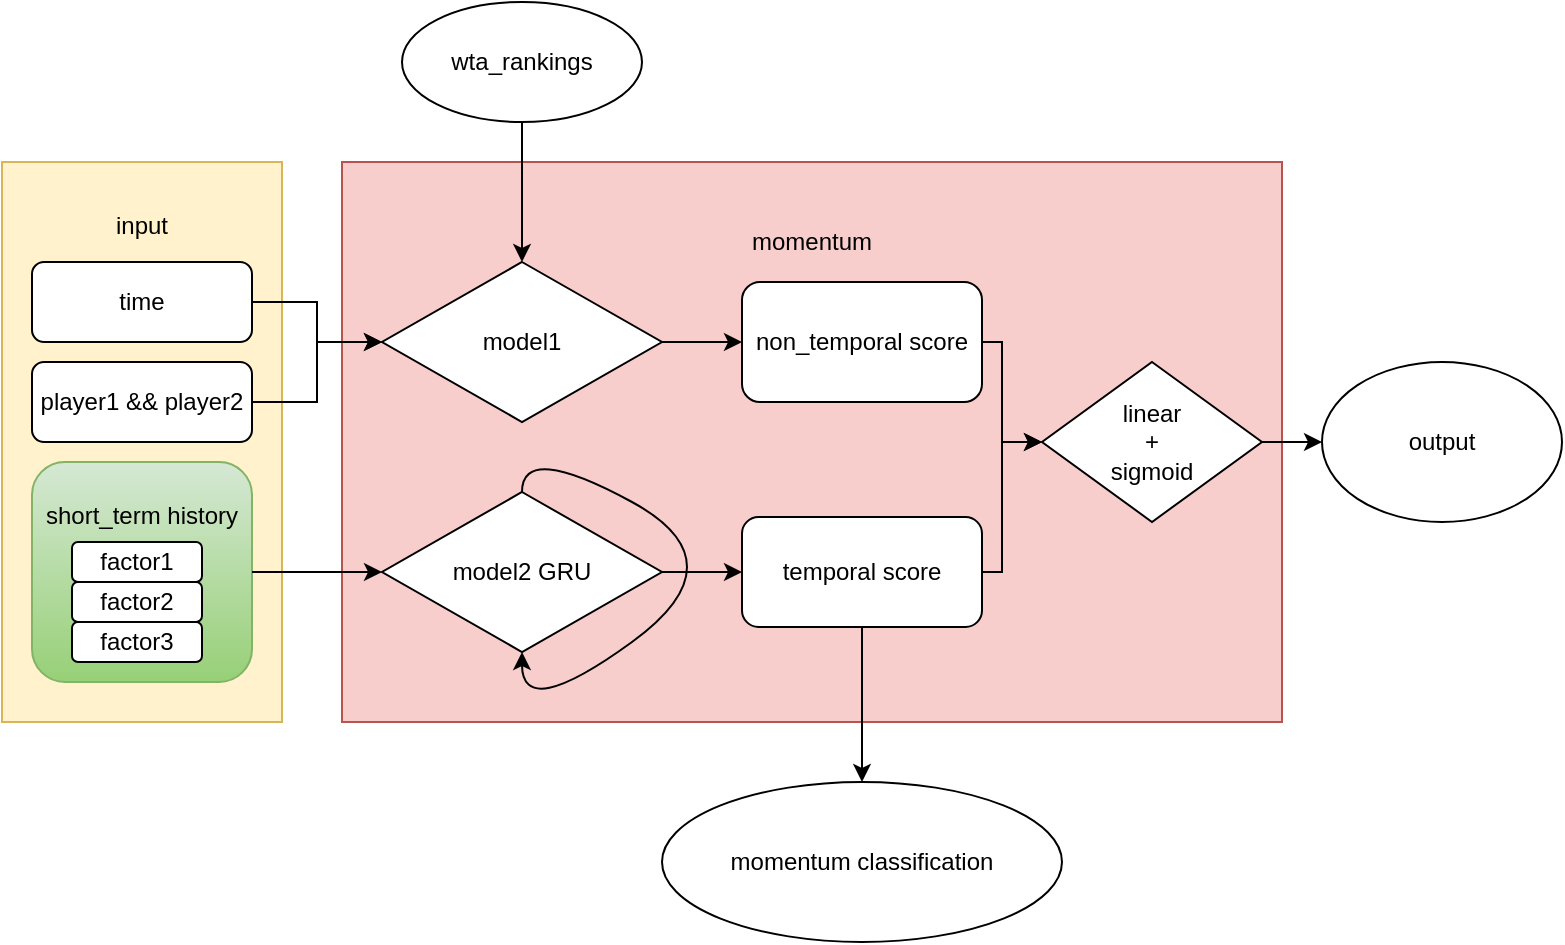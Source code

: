 <mxfile version="22.1.19" type="device">
  <diagram name="第 1 页" id="hH0LKVJ7pp5HMZkIdII2">
    <mxGraphModel dx="630" dy="370" grid="1" gridSize="10" guides="1" tooltips="1" connect="1" arrows="1" fold="1" page="1" pageScale="1" pageWidth="827" pageHeight="1169" math="0" shadow="0">
      <root>
        <mxCell id="0" />
        <mxCell id="1" parent="0" />
        <mxCell id="AA4JVlZJAwtTgUPi8WEf-40" value="momentum&lt;br&gt;&lt;br&gt;&lt;br&gt;&lt;br&gt;&lt;br&gt;&lt;br&gt;&lt;br&gt;&lt;br&gt;&lt;br&gt;&lt;br&gt;&lt;br&gt;&lt;br&gt;&lt;br&gt;&lt;br&gt;&lt;br&gt;" style="rounded=0;whiteSpace=wrap;html=1;fillColor=#f8cecc;strokeColor=#b85450;" vertex="1" parent="1">
          <mxGeometry x="190" y="100" width="470" height="280" as="geometry" />
        </mxCell>
        <mxCell id="AA4JVlZJAwtTgUPi8WEf-45" value="" style="edgeStyle=orthogonalEdgeStyle;rounded=0;orthogonalLoop=1;jettySize=auto;html=1;exitX=1;exitY=0.5;exitDx=0;exitDy=0;" edge="1" parent="1" source="AA4JVlZJAwtTgUPi8WEf-41" target="AA4JVlZJAwtTgUPi8WEf-44">
          <mxGeometry relative="1" as="geometry" />
        </mxCell>
        <mxCell id="AA4JVlZJAwtTgUPi8WEf-15" value="input&lt;br&gt;&lt;br&gt;&lt;br&gt;&lt;br&gt;&lt;br&gt;&lt;br&gt;&lt;br&gt;&lt;br&gt;&lt;br&gt;&lt;br&gt;&lt;br&gt;&lt;br&gt;&lt;br&gt;&lt;br&gt;&lt;br&gt;&lt;br&gt;" style="rounded=0;whiteSpace=wrap;html=1;fillColor=#fff2cc;strokeColor=#d6b656;" vertex="1" parent="1">
          <mxGeometry x="20" y="100" width="140" height="280" as="geometry" />
        </mxCell>
        <mxCell id="AA4JVlZJAwtTgUPi8WEf-25" value="" style="edgeStyle=orthogonalEdgeStyle;rounded=0;orthogonalLoop=1;jettySize=auto;html=1;" edge="1" parent="1" source="AA4JVlZJAwtTgUPi8WEf-16" target="AA4JVlZJAwtTgUPi8WEf-24">
          <mxGeometry relative="1" as="geometry" />
        </mxCell>
        <mxCell id="AA4JVlZJAwtTgUPi8WEf-16" value="time" style="rounded=1;whiteSpace=wrap;html=1;" vertex="1" parent="1">
          <mxGeometry x="35" y="150" width="110" height="40" as="geometry" />
        </mxCell>
        <mxCell id="AA4JVlZJAwtTgUPi8WEf-29" value="" style="edgeStyle=orthogonalEdgeStyle;rounded=0;orthogonalLoop=1;jettySize=auto;html=1;" edge="1" parent="1" source="AA4JVlZJAwtTgUPi8WEf-18" target="AA4JVlZJAwtTgUPi8WEf-24">
          <mxGeometry relative="1" as="geometry" />
        </mxCell>
        <mxCell id="AA4JVlZJAwtTgUPi8WEf-18" value="player1 &amp;amp;&amp;amp; player2" style="rounded=1;whiteSpace=wrap;html=1;" vertex="1" parent="1">
          <mxGeometry x="35" y="200" width="110" height="40" as="geometry" />
        </mxCell>
        <mxCell id="AA4JVlZJAwtTgUPi8WEf-19" value="short_term history&lt;br&gt;&lt;br&gt;&lt;br&gt;&lt;br&gt;&lt;br&gt;" style="rounded=1;whiteSpace=wrap;html=1;fillColor=#d5e8d4;gradientColor=#97d077;strokeColor=#82b366;" vertex="1" parent="1">
          <mxGeometry x="35" y="250" width="110" height="110" as="geometry" />
        </mxCell>
        <mxCell id="AA4JVlZJAwtTgUPi8WEf-20" value="factor1" style="rounded=1;whiteSpace=wrap;html=1;" vertex="1" parent="1">
          <mxGeometry x="55" y="290" width="65" height="20" as="geometry" />
        </mxCell>
        <mxCell id="AA4JVlZJAwtTgUPi8WEf-21" value="factor2" style="rounded=1;whiteSpace=wrap;html=1;" vertex="1" parent="1">
          <mxGeometry x="55" y="310" width="65" height="20" as="geometry" />
        </mxCell>
        <mxCell id="AA4JVlZJAwtTgUPi8WEf-22" value="factor3" style="rounded=1;whiteSpace=wrap;html=1;" vertex="1" parent="1">
          <mxGeometry x="55" y="330" width="65" height="20" as="geometry" />
        </mxCell>
        <mxCell id="AA4JVlZJAwtTgUPi8WEf-26" value="" style="edgeStyle=orthogonalEdgeStyle;rounded=0;orthogonalLoop=1;jettySize=auto;html=1;" edge="1" parent="1" source="AA4JVlZJAwtTgUPi8WEf-23" target="AA4JVlZJAwtTgUPi8WEf-24">
          <mxGeometry relative="1" as="geometry" />
        </mxCell>
        <mxCell id="AA4JVlZJAwtTgUPi8WEf-23" value="wta_rankings" style="ellipse;whiteSpace=wrap;html=1;" vertex="1" parent="1">
          <mxGeometry x="220" y="20" width="120" height="60" as="geometry" />
        </mxCell>
        <mxCell id="AA4JVlZJAwtTgUPi8WEf-28" value="" style="edgeStyle=orthogonalEdgeStyle;rounded=0;orthogonalLoop=1;jettySize=auto;html=1;" edge="1" parent="1" source="AA4JVlZJAwtTgUPi8WEf-24" target="AA4JVlZJAwtTgUPi8WEf-27">
          <mxGeometry relative="1" as="geometry" />
        </mxCell>
        <mxCell id="AA4JVlZJAwtTgUPi8WEf-24" value="model1" style="rhombus;whiteSpace=wrap;html=1;" vertex="1" parent="1">
          <mxGeometry x="210" y="150" width="140" height="80" as="geometry" />
        </mxCell>
        <mxCell id="AA4JVlZJAwtTgUPi8WEf-42" value="" style="edgeStyle=orthogonalEdgeStyle;rounded=0;orthogonalLoop=1;jettySize=auto;html=1;" edge="1" parent="1" source="AA4JVlZJAwtTgUPi8WEf-27" target="AA4JVlZJAwtTgUPi8WEf-41">
          <mxGeometry relative="1" as="geometry">
            <Array as="points">
              <mxPoint x="520" y="190" />
              <mxPoint x="520" y="240" />
            </Array>
          </mxGeometry>
        </mxCell>
        <mxCell id="AA4JVlZJAwtTgUPi8WEf-27" value="non_temporal score" style="rounded=1;whiteSpace=wrap;html=1;" vertex="1" parent="1">
          <mxGeometry x="390" y="160" width="120" height="60" as="geometry" />
        </mxCell>
        <mxCell id="AA4JVlZJAwtTgUPi8WEf-39" value="" style="edgeStyle=orthogonalEdgeStyle;rounded=0;orthogonalLoop=1;jettySize=auto;html=1;" edge="1" parent="1" source="AA4JVlZJAwtTgUPi8WEf-30" target="AA4JVlZJAwtTgUPi8WEf-38">
          <mxGeometry relative="1" as="geometry" />
        </mxCell>
        <mxCell id="AA4JVlZJAwtTgUPi8WEf-30" value="model2 GRU" style="rhombus;whiteSpace=wrap;html=1;" vertex="1" parent="1">
          <mxGeometry x="210" y="265" width="140" height="80" as="geometry" />
        </mxCell>
        <mxCell id="AA4JVlZJAwtTgUPi8WEf-31" value="" style="endArrow=classic;html=1;rounded=0;exitX=1;exitY=0.5;exitDx=0;exitDy=0;entryX=0;entryY=0.5;entryDx=0;entryDy=0;" edge="1" parent="1" source="AA4JVlZJAwtTgUPi8WEf-19" target="AA4JVlZJAwtTgUPi8WEf-30">
          <mxGeometry width="50" height="50" relative="1" as="geometry">
            <mxPoint x="320" y="300" as="sourcePoint" />
            <mxPoint x="370" y="250" as="targetPoint" />
          </mxGeometry>
        </mxCell>
        <mxCell id="AA4JVlZJAwtTgUPi8WEf-37" value="" style="curved=1;endArrow=classic;html=1;rounded=0;exitX=0.5;exitY=0;exitDx=0;exitDy=0;entryX=0.5;entryY=1;entryDx=0;entryDy=0;" edge="1" parent="1" source="AA4JVlZJAwtTgUPi8WEf-30" target="AA4JVlZJAwtTgUPi8WEf-30">
          <mxGeometry width="50" height="50" relative="1" as="geometry">
            <mxPoint x="370" y="320" as="sourcePoint" />
            <mxPoint x="420" y="270" as="targetPoint" />
            <Array as="points">
              <mxPoint x="280" y="240" />
              <mxPoint x="390" y="300" />
              <mxPoint x="280" y="380" />
            </Array>
          </mxGeometry>
        </mxCell>
        <mxCell id="AA4JVlZJAwtTgUPi8WEf-43" value="" style="edgeStyle=orthogonalEdgeStyle;rounded=0;orthogonalLoop=1;jettySize=auto;html=1;" edge="1" parent="1" source="AA4JVlZJAwtTgUPi8WEf-38" target="AA4JVlZJAwtTgUPi8WEf-41">
          <mxGeometry relative="1" as="geometry">
            <Array as="points">
              <mxPoint x="520" y="305" />
              <mxPoint x="520" y="240" />
            </Array>
          </mxGeometry>
        </mxCell>
        <mxCell id="AA4JVlZJAwtTgUPi8WEf-47" value="" style="edgeStyle=orthogonalEdgeStyle;rounded=0;orthogonalLoop=1;jettySize=auto;html=1;" edge="1" parent="1" source="AA4JVlZJAwtTgUPi8WEf-38" target="AA4JVlZJAwtTgUPi8WEf-46">
          <mxGeometry relative="1" as="geometry" />
        </mxCell>
        <mxCell id="AA4JVlZJAwtTgUPi8WEf-38" value="temporal score" style="rounded=1;whiteSpace=wrap;html=1;" vertex="1" parent="1">
          <mxGeometry x="390" y="277.5" width="120" height="55" as="geometry" />
        </mxCell>
        <mxCell id="AA4JVlZJAwtTgUPi8WEf-41" value="linear&lt;br&gt;+&lt;br&gt;sigmoid" style="rhombus;whiteSpace=wrap;html=1;" vertex="1" parent="1">
          <mxGeometry x="540" y="200" width="110" height="80" as="geometry" />
        </mxCell>
        <mxCell id="AA4JVlZJAwtTgUPi8WEf-44" value="output" style="ellipse;whiteSpace=wrap;html=1;" vertex="1" parent="1">
          <mxGeometry x="680" y="200" width="120" height="80" as="geometry" />
        </mxCell>
        <mxCell id="AA4JVlZJAwtTgUPi8WEf-46" value="momentum classification" style="ellipse;whiteSpace=wrap;html=1;" vertex="1" parent="1">
          <mxGeometry x="350" y="410" width="200" height="80" as="geometry" />
        </mxCell>
      </root>
    </mxGraphModel>
  </diagram>
</mxfile>
